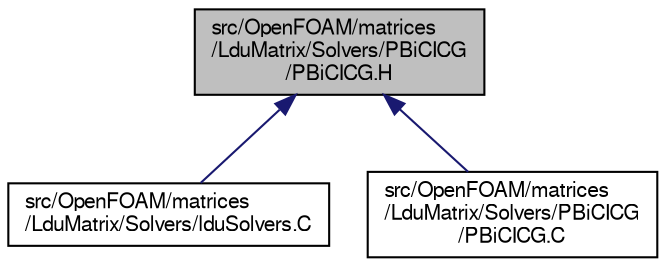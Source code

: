digraph "src/OpenFOAM/matrices/LduMatrix/Solvers/PBiCICG/PBiCICG.H"
{
  bgcolor="transparent";
  edge [fontname="FreeSans",fontsize="10",labelfontname="FreeSans",labelfontsize="10"];
  node [fontname="FreeSans",fontsize="10",shape=record];
  Node131 [label="src/OpenFOAM/matrices\l/LduMatrix/Solvers/PBiCICG\l/PBiCICG.H",height=0.2,width=0.4,color="black", fillcolor="grey75", style="filled", fontcolor="black"];
  Node131 -> Node132 [dir="back",color="midnightblue",fontsize="10",style="solid",fontname="FreeSans"];
  Node132 [label="src/OpenFOAM/matrices\l/LduMatrix/Solvers/lduSolvers.C",height=0.2,width=0.4,color="black",URL="$a10610.html"];
  Node131 -> Node133 [dir="back",color="midnightblue",fontsize="10",style="solid",fontname="FreeSans"];
  Node133 [label="src/OpenFOAM/matrices\l/LduMatrix/Solvers/PBiCICG\l/PBiCICG.C",height=0.2,width=0.4,color="black",URL="$a10619.html"];
}
